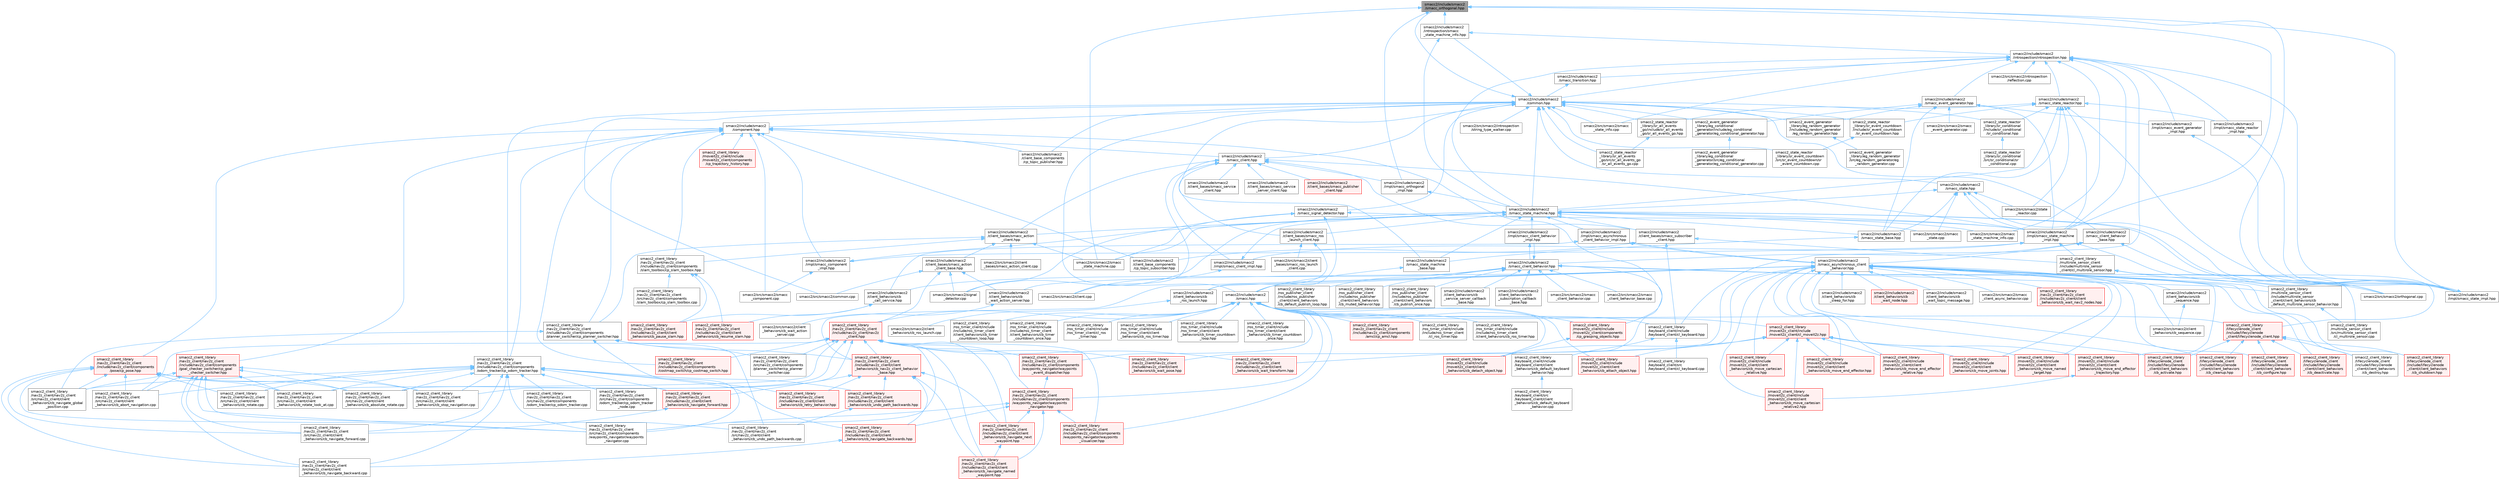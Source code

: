 digraph "smacc2/include/smacc2/smacc_orthogonal.hpp"
{
 // LATEX_PDF_SIZE
  bgcolor="transparent";
  edge [fontname=Helvetica,fontsize=10,labelfontname=Helvetica,labelfontsize=10];
  node [fontname=Helvetica,fontsize=10,shape=box,height=0.2,width=0.4];
  Node1 [label="smacc2/include/smacc2\l/smacc_orthogonal.hpp",height=0.2,width=0.4,color="gray40", fillcolor="grey60", style="filled", fontcolor="black",tooltip=" "];
  Node1 -> Node2 [dir="back",color="steelblue1",style="solid"];
  Node2 [label="smacc2/include/smacc2\l/impl/smacc_orthogonal\l_impl.hpp",height=0.2,width=0.4,color="grey40", fillcolor="white", style="filled",URL="$smacc__orthogonal__impl_8hpp.html",tooltip=" "];
  Node2 -> Node3 [dir="back",color="steelblue1",style="solid"];
  Node3 [label="smacc2/include/smacc2\l/smacc_state_machine.hpp",height=0.2,width=0.4,color="grey40", fillcolor="white", style="filled",URL="$smacc__state__machine_8hpp.html",tooltip=" "];
  Node3 -> Node4 [dir="back",color="steelblue1",style="solid"];
  Node4 [label="smacc2/include/smacc2\l/client_bases/smacc_action\l_client.hpp",height=0.2,width=0.4,color="grey40", fillcolor="white", style="filled",URL="$smacc__action__client_8hpp.html",tooltip=" "];
  Node4 -> Node5 [dir="back",color="steelblue1",style="solid"];
  Node5 [label="smacc2/include/smacc2\l/client_bases/smacc_action\l_client_base.hpp",height=0.2,width=0.4,color="grey40", fillcolor="white", style="filled",URL="$smacc__action__client__base_8hpp.html",tooltip=" "];
  Node5 -> Node6 [dir="back",color="steelblue1",style="solid"];
  Node6 [label="smacc2/include/smacc2\l/client_behaviors/cb\l_wait_action_server.hpp",height=0.2,width=0.4,color="grey40", fillcolor="white", style="filled",URL="$cb__wait__action__server_8hpp.html",tooltip=" "];
  Node6 -> Node7 [dir="back",color="steelblue1",style="solid"];
  Node7 [label="smacc2/src/smacc2/client\l_behaviors/cb_wait_action\l_server.cpp",height=0.2,width=0.4,color="grey40", fillcolor="white", style="filled",URL="$cb__wait__action__server_8cpp.html",tooltip=" "];
  Node5 -> Node8 [dir="back",color="steelblue1",style="solid"];
  Node8 [label="smacc2/src/smacc2/common.cpp",height=0.2,width=0.4,color="grey40", fillcolor="white", style="filled",URL="$src_2smacc2_2common_8cpp.html",tooltip=" "];
  Node5 -> Node9 [dir="back",color="steelblue1",style="solid"];
  Node9 [label="smacc2/src/smacc2/signal\l_detector.cpp",height=0.2,width=0.4,color="grey40", fillcolor="white", style="filled",URL="$signal__detector_8cpp.html",tooltip=" "];
  Node5 -> Node10 [dir="back",color="steelblue1",style="solid"];
  Node10 [label="smacc2_client_library\l/nav2z_client/nav2z_client\l/include/nav2z_client/nav2z\l_client.hpp",height=0.2,width=0.4,color="red", fillcolor="#FFF0F0", style="filled",URL="$nav2z__client_8hpp.html",tooltip=" "];
  Node10 -> Node11 [dir="back",color="steelblue1",style="solid"];
  Node11 [label="smacc2_client_library\l/nav2z_client/nav2z_client\l/include/nav2z_client/client\l_behaviors/cb_nav2z_client_behavior\l_base.hpp",height=0.2,width=0.4,color="red", fillcolor="#FFF0F0", style="filled",URL="$cb__nav2z__client__behavior__base_8hpp.html",tooltip=" "];
  Node11 -> Node20 [dir="back",color="steelblue1",style="solid"];
  Node20 [label="smacc2_client_library\l/nav2z_client/nav2z_client\l/include/nav2z_client/client\l_behaviors/cb_navigate_backwards.hpp",height=0.2,width=0.4,color="red", fillcolor="#FFF0F0", style="filled",URL="$cb__navigate__backwards_8hpp.html",tooltip=" "];
  Node20 -> Node21 [dir="back",color="steelblue1",style="solid"];
  Node21 [label="smacc2_client_library\l/nav2z_client/nav2z_client\l/src/nav2z_client/client\l_behaviors/cb_navigate_backward.cpp",height=0.2,width=0.4,color="grey40", fillcolor="white", style="filled",URL="$cb__navigate__backward_8cpp.html",tooltip=" "];
  Node11 -> Node22 [dir="back",color="steelblue1",style="solid"];
  Node22 [label="smacc2_client_library\l/nav2z_client/nav2z_client\l/include/nav2z_client/client\l_behaviors/cb_navigate_forward.hpp",height=0.2,width=0.4,color="red", fillcolor="#FFF0F0", style="filled",URL="$cb__navigate__forward_8hpp.html",tooltip=" "];
  Node22 -> Node23 [dir="back",color="steelblue1",style="solid"];
  Node23 [label="smacc2_client_library\l/nav2z_client/nav2z_client\l/src/nav2z_client/client\l_behaviors/cb_navigate_forward.cpp",height=0.2,width=0.4,color="grey40", fillcolor="white", style="filled",URL="$cb__navigate__forward_8cpp.html",tooltip=" "];
  Node11 -> Node27 [dir="back",color="steelblue1",style="solid"];
  Node27 [label="smacc2_client_library\l/nav2z_client/nav2z_client\l/include/nav2z_client/client\l_behaviors/cb_navigate_named\l_waypoint.hpp",height=0.2,width=0.4,color="red", fillcolor="#FFF0F0", style="filled",URL="$cb__navigate__named__waypoint_8hpp.html",tooltip=" "];
  Node11 -> Node29 [dir="back",color="steelblue1",style="solid"];
  Node29 [label="smacc2_client_library\l/nav2z_client/nav2z_client\l/include/nav2z_client/client\l_behaviors/cb_navigate_next\l_waypoint.hpp",height=0.2,width=0.4,color="red", fillcolor="#FFF0F0", style="filled",URL="$cb__navigate__next__waypoint_8hpp.html",tooltip=" "];
  Node29 -> Node27 [dir="back",color="steelblue1",style="solid"];
  Node11 -> Node33 [dir="back",color="steelblue1",style="solid"];
  Node33 [label="smacc2_client_library\l/nav2z_client/nav2z_client\l/include/nav2z_client/client\l_behaviors/cb_retry_behavior.hpp",height=0.2,width=0.4,color="red", fillcolor="#FFF0F0", style="filled",URL="$cb__retry__behavior_8hpp.html",tooltip=" "];
  Node11 -> Node38 [dir="back",color="steelblue1",style="solid"];
  Node38 [label="smacc2_client_library\l/nav2z_client/nav2z_client\l/include/nav2z_client/client\l_behaviors/cb_undo_path_backwards.hpp",height=0.2,width=0.4,color="red", fillcolor="#FFF0F0", style="filled",URL="$cb__undo__path__backwards_8hpp.html",tooltip=" "];
  Node38 -> Node39 [dir="back",color="steelblue1",style="solid"];
  Node39 [label="smacc2_client_library\l/nav2z_client/nav2z_client\l/src/nav2z_client/client\l_behaviors/cb_undo_path_backwards.cpp",height=0.2,width=0.4,color="grey40", fillcolor="white", style="filled",URL="$cb__undo__path__backwards_8cpp.html",tooltip=" "];
  Node10 -> Node27 [dir="back",color="steelblue1",style="solid"];
  Node10 -> Node29 [dir="back",color="steelblue1",style="solid"];
  Node10 -> Node41 [dir="back",color="steelblue1",style="solid"];
  Node41 [label="smacc2_client_library\l/nav2z_client/nav2z_client\l/include/nav2z_client/client\l_behaviors/cb_wait_pose.hpp",height=0.2,width=0.4,color="red", fillcolor="#FFF0F0", style="filled",URL="$cb__wait__pose_8hpp.html",tooltip=" "];
  Node10 -> Node43 [dir="back",color="steelblue1",style="solid"];
  Node43 [label="smacc2_client_library\l/nav2z_client/nav2z_client\l/include/nav2z_client/client\l_behaviors/cb_wait_transform.hpp",height=0.2,width=0.4,color="red", fillcolor="#FFF0F0", style="filled",URL="$cb__wait__transform_8hpp.html",tooltip=" "];
  Node10 -> Node45 [dir="back",color="steelblue1",style="solid"];
  Node45 [label="smacc2_client_library\l/nav2z_client/nav2z_client\l/include/nav2z_client/components\l/costmap_switch/cp_costmap_switch.hpp",height=0.2,width=0.4,color="red", fillcolor="#FFF0F0", style="filled",URL="$cp__costmap__switch_8hpp.html",tooltip=" "];
  Node10 -> Node47 [dir="back",color="steelblue1",style="solid"];
  Node47 [label="smacc2_client_library\l/nav2z_client/nav2z_client\l/include/nav2z_client/components\l/waypoints_navigator/waypoints\l_event_dispatcher.hpp",height=0.2,width=0.4,color="red", fillcolor="#FFF0F0", style="filled",URL="$waypoints__event__dispatcher_8hpp.html",tooltip=" "];
  Node47 -> Node48 [dir="back",color="steelblue1",style="solid"];
  Node48 [label="smacc2_client_library\l/nav2z_client/nav2z_client\l/include/nav2z_client/components\l/waypoints_navigator/waypoints\l_navigator.hpp",height=0.2,width=0.4,color="red", fillcolor="#FFF0F0", style="filled",URL="$waypoints__navigator_8hpp.html",tooltip=" "];
  Node48 -> Node20 [dir="back",color="steelblue1",style="solid"];
  Node48 -> Node27 [dir="back",color="steelblue1",style="solid"];
  Node48 -> Node29 [dir="back",color="steelblue1",style="solid"];
  Node48 -> Node49 [dir="back",color="steelblue1",style="solid"];
  Node49 [label="smacc2_client_library\l/nav2z_client/nav2z_client\l/include/nav2z_client/components\l/waypoints_navigator/waypoints\l_visualizer.hpp",height=0.2,width=0.4,color="red", fillcolor="#FFF0F0", style="filled",URL="$waypoints__visualizer_8hpp.html",tooltip=" "];
  Node48 -> Node51 [dir="back",color="steelblue1",style="solid"];
  Node51 [label="smacc2_client_library\l/nav2z_client/nav2z_client\l/src/nav2z_client/components\l/waypoints_navigator/waypoints\l_navigator.cpp",height=0.2,width=0.4,color="grey40", fillcolor="white", style="filled",URL="$waypoints__navigator_8cpp.html",tooltip=" "];
  Node10 -> Node48 [dir="back",color="steelblue1",style="solid"];
  Node10 -> Node49 [dir="back",color="steelblue1",style="solid"];
  Node10 -> Node14 [dir="back",color="steelblue1",style="solid"];
  Node14 [label="smacc2_client_library\l/nav2z_client/nav2z_client\l/src/nav2z_client/client\l_behaviors/cb_abort_navigation.cpp",height=0.2,width=0.4,color="grey40", fillcolor="white", style="filled",URL="$cb__abort__navigation_8cpp.html",tooltip=" "];
  Node10 -> Node19 [dir="back",color="steelblue1",style="solid"];
  Node19 [label="smacc2_client_library\l/nav2z_client/nav2z_client\l/src/nav2z_client/client\l_behaviors/cb_absolute_rotate.cpp",height=0.2,width=0.4,color="grey40", fillcolor="white", style="filled",URL="$cb__absolute__rotate_8cpp.html",tooltip=" "];
  Node10 -> Node18 [dir="back",color="steelblue1",style="solid"];
  Node18 [label="smacc2_client_library\l/nav2z_client/nav2z_client\l/src/nav2z_client/client\l_behaviors/cb_rotate_look_at.cpp",height=0.2,width=0.4,color="grey40", fillcolor="white", style="filled",URL="$cb__rotate__look__at_8cpp.html",tooltip=" "];
  Node10 -> Node15 [dir="back",color="steelblue1",style="solid"];
  Node15 [label="smacc2_client_library\l/nav2z_client/nav2z_client\l/src/nav2z_client/client\l_behaviors/cb_stop_navigation.cpp",height=0.2,width=0.4,color="grey40", fillcolor="white", style="filled",URL="$cb__stop__navigation_8cpp.html",tooltip=" "];
  Node10 -> Node53 [dir="back",color="steelblue1",style="solid"];
  Node53 [label="smacc2_client_library\l/nav2z_client/nav2z_client\l/src/nav2z_client/components\l/planner_switcher/cp_planner\l_switcher.cpp",height=0.2,width=0.4,color="grey40", fillcolor="white", style="filled",URL="$cp__planner__switcher_8cpp.html",tooltip=" "];
  Node10 -> Node51 [dir="back",color="steelblue1",style="solid"];
  Node4 -> Node55 [dir="back",color="steelblue1",style="solid"];
  Node55 [label="smacc2/src/smacc2/client\l_bases/smacc_action_client.cpp",height=0.2,width=0.4,color="grey40", fillcolor="white", style="filled",URL="$smacc__action__client_8cpp.html",tooltip=" "];
  Node4 -> Node56 [dir="back",color="steelblue1",style="solid"];
  Node56 [label="smacc2/src/smacc2/smacc\l_state_machine.cpp",height=0.2,width=0.4,color="grey40", fillcolor="white", style="filled",URL="$smacc__state__machine_8cpp.html",tooltip=" "];
  Node4 -> Node57 [dir="back",color="steelblue1",style="solid"];
  Node57 [label="smacc2_client_library\l/nav2z_client/nav2z_client\l/include/nav2z_client/components\l/planner_switcher/cp_planner_switcher.hpp",height=0.2,width=0.4,color="grey40", fillcolor="white", style="filled",URL="$cp__planner__switcher_8hpp.html",tooltip=" "];
  Node57 -> Node11 [dir="back",color="steelblue1",style="solid"];
  Node57 -> Node26 [dir="back",color="steelblue1",style="solid"];
  Node26 [label="smacc2_client_library\l/nav2z_client/nav2z_client\l/src/nav2z_client/client\l_behaviors/cb_navigate_global\l_position.cpp",height=0.2,width=0.4,color="grey40", fillcolor="white", style="filled",URL="$cb__navigate__global__position_8cpp.html",tooltip=" "];
  Node57 -> Node39 [dir="back",color="steelblue1",style="solid"];
  Node57 -> Node53 [dir="back",color="steelblue1",style="solid"];
  Node57 -> Node51 [dir="back",color="steelblue1",style="solid"];
  Node4 -> Node58 [dir="back",color="steelblue1",style="solid"];
  Node58 [label="smacc2_client_library\l/nav2z_client/nav2z_client\l/include/nav2z_client/components\l/slam_toolbox/cp_slam_toolbox.hpp",height=0.2,width=0.4,color="grey40", fillcolor="white", style="filled",URL="$cp__slam__toolbox_8hpp.html",tooltip=" "];
  Node58 -> Node59 [dir="back",color="steelblue1",style="solid"];
  Node59 [label="smacc2_client_library\l/nav2z_client/nav2z_client\l/include/nav2z_client/client\l_behaviors/cb_pause_slam.hpp",height=0.2,width=0.4,color="red", fillcolor="#FFF0F0", style="filled",URL="$cb__pause__slam_8hpp.html",tooltip=" "];
  Node58 -> Node61 [dir="back",color="steelblue1",style="solid"];
  Node61 [label="smacc2_client_library\l/nav2z_client/nav2z_client\l/include/nav2z_client/client\l_behaviors/cb_resume_slam.hpp",height=0.2,width=0.4,color="red", fillcolor="#FFF0F0", style="filled",URL="$cb__resume__slam_8hpp.html",tooltip=" "];
  Node58 -> Node63 [dir="back",color="steelblue1",style="solid"];
  Node63 [label="smacc2_client_library\l/nav2z_client/nav2z_client\l/src/nav2z_client/components\l/slam_toolbox/cp_slam_toolbox.cpp",height=0.2,width=0.4,color="grey40", fillcolor="white", style="filled",URL="$cp__slam__toolbox_8cpp.html",tooltip=" "];
  Node3 -> Node64 [dir="back",color="steelblue1",style="solid"];
  Node64 [label="smacc2/include/smacc2\l/client_bases/smacc_ros\l_launch_client.hpp",height=0.2,width=0.4,color="grey40", fillcolor="white", style="filled",URL="$smacc__ros__launch__client_8hpp.html",tooltip=" "];
  Node64 -> Node65 [dir="back",color="steelblue1",style="solid"];
  Node65 [label="smacc2/include/smacc2\l/client_behaviors/cb\l_ros_launch.hpp",height=0.2,width=0.4,color="grey40", fillcolor="white", style="filled",URL="$cb__ros__launch_8hpp.html",tooltip=" "];
  Node65 -> Node66 [dir="back",color="steelblue1",style="solid"];
  Node66 [label="smacc2/src/smacc2/client\l_behaviors/cb_ros_launch.cpp",height=0.2,width=0.4,color="grey40", fillcolor="white", style="filled",URL="$cb__ros__launch_8cpp.html",tooltip=" "];
  Node64 -> Node67 [dir="back",color="steelblue1",style="solid"];
  Node67 [label="smacc2/src/smacc2/client\l_bases/smacc_ros_launch\l_client.cpp",height=0.2,width=0.4,color="grey40", fillcolor="white", style="filled",URL="$smacc__ros__launch__client_8cpp.html",tooltip=" "];
  Node3 -> Node68 [dir="back",color="steelblue1",style="solid"];
  Node68 [label="smacc2/include/smacc2\l/client_bases/smacc_subscriber\l_client.hpp",height=0.2,width=0.4,color="grey40", fillcolor="white", style="filled",URL="$smacc__subscriber__client_8hpp.html",tooltip=" "];
  Node68 -> Node69 [dir="back",color="steelblue1",style="solid"];
  Node69 [label="smacc2/include/smacc2\l/client_base_components\l/cp_topic_subscriber.hpp",height=0.2,width=0.4,color="grey40", fillcolor="white", style="filled",URL="$cp__topic__subscriber_8hpp.html",tooltip=" "];
  Node68 -> Node70 [dir="back",color="steelblue1",style="solid"];
  Node70 [label="smacc2_client_library\l/keyboard_client/include\l/keyboard_client/cl_keyboard.hpp",height=0.2,width=0.4,color="grey40", fillcolor="white", style="filled",URL="$cl__keyboard_8hpp.html",tooltip=" "];
  Node70 -> Node71 [dir="back",color="steelblue1",style="solid"];
  Node71 [label="smacc2_client_library\l/keyboard_client/include\l/keyboard_client/client\l_behaviors/cb_default_keyboard\l_behavior.hpp",height=0.2,width=0.4,color="grey40", fillcolor="white", style="filled",URL="$cb__default__keyboard__behavior_8hpp.html",tooltip=" "];
  Node71 -> Node72 [dir="back",color="steelblue1",style="solid"];
  Node72 [label="smacc2_client_library\l/keyboard_client/src\l/keyboard_client/client\l_behaviors/cb_default_keyboard\l_behavior.cpp",height=0.2,width=0.4,color="grey40", fillcolor="white", style="filled",URL="$cb__default__keyboard__behavior_8cpp.html",tooltip=" "];
  Node70 -> Node73 [dir="back",color="steelblue1",style="solid"];
  Node73 [label="smacc2_client_library\l/keyboard_client/src\l/keyboard_client/cl_keyboard.cpp",height=0.2,width=0.4,color="grey40", fillcolor="white", style="filled",URL="$cl__keyboard_8cpp.html",tooltip=" "];
  Node68 -> Node74 [dir="back",color="steelblue1",style="solid"];
  Node74 [label="smacc2_client_library\l/multirole_sensor_client\l/include/multirole_sensor\l_client/cl_multirole_sensor.hpp",height=0.2,width=0.4,color="grey40", fillcolor="white", style="filled",URL="$cl__multirole__sensor_8hpp.html",tooltip=" "];
  Node74 -> Node75 [dir="back",color="steelblue1",style="solid"];
  Node75 [label="smacc2_client_library\l/multirole_sensor_client\l/include/multirole_sensor\l_client/client_behaviors/cb\l_default_multirole_sensor_behavior.hpp",height=0.2,width=0.4,color="grey40", fillcolor="white", style="filled",URL="$cb__default__multirole__sensor__behavior_8hpp.html",tooltip=" "];
  Node75 -> Node76 [dir="back",color="steelblue1",style="solid"];
  Node76 [label="smacc2_client_library\l/multirole_sensor_client\l/src/multirole_sensor_client\l/cl_multirole_sensor.cpp",height=0.2,width=0.4,color="grey40", fillcolor="white", style="filled",URL="$cl__multirole__sensor_8cpp.html",tooltip=" "];
  Node74 -> Node76 [dir="back",color="steelblue1",style="solid"];
  Node3 -> Node77 [dir="back",color="steelblue1",style="solid"];
  Node77 [label="smacc2/include/smacc2\l/impl/smacc_asynchronous\l_client_behavior_impl.hpp",height=0.2,width=0.4,color="grey40", fillcolor="white", style="filled",URL="$smacc__asynchronous__client__behavior__impl_8hpp.html",tooltip=" "];
  Node77 -> Node78 [dir="back",color="steelblue1",style="solid"];
  Node78 [label="smacc2/include/smacc2\l/client_behaviors/cb\l_call_service.hpp",height=0.2,width=0.4,color="grey40", fillcolor="white", style="filled",URL="$cb__call__service_8hpp.html",tooltip=" "];
  Node78 -> Node59 [dir="back",color="steelblue1",style="solid"];
  Node78 -> Node61 [dir="back",color="steelblue1",style="solid"];
  Node77 -> Node79 [dir="back",color="steelblue1",style="solid"];
  Node79 [label="smacc2/include/smacc2\l/smacc_asynchronous_client\l_behavior.hpp",height=0.2,width=0.4,color="grey40", fillcolor="white", style="filled",URL="$smacc__asynchronous__client__behavior_8hpp.html",tooltip=" "];
  Node79 -> Node65 [dir="back",color="steelblue1",style="solid"];
  Node79 -> Node80 [dir="back",color="steelblue1",style="solid"];
  Node80 [label="smacc2/include/smacc2\l/client_behaviors/cb\l_sequence.hpp",height=0.2,width=0.4,color="grey40", fillcolor="white", style="filled",URL="$cb__sequence_8hpp.html",tooltip=" "];
  Node80 -> Node81 [dir="back",color="steelblue1",style="solid"];
  Node81 [label="smacc2/src/smacc2/client\l_behaviors/cb_sequence.cpp",height=0.2,width=0.4,color="grey40", fillcolor="white", style="filled",URL="$cb__sequence_8cpp.html",tooltip=" "];
  Node79 -> Node82 [dir="back",color="steelblue1",style="solid"];
  Node82 [label="smacc2/include/smacc2\l/client_behaviors/cb\l_sleep_for.hpp",height=0.2,width=0.4,color="grey40", fillcolor="white", style="filled",URL="$cb__sleep__for_8hpp.html",tooltip=" "];
  Node79 -> Node6 [dir="back",color="steelblue1",style="solid"];
  Node79 -> Node83 [dir="back",color="steelblue1",style="solid"];
  Node83 [label="smacc2/include/smacc2\l/client_behaviors/cb\l_wait_node.hpp",height=0.2,width=0.4,color="red", fillcolor="#FFF0F0", style="filled",URL="$cb__wait__node_8hpp.html",tooltip=" "];
  Node79 -> Node85 [dir="back",color="steelblue1",style="solid"];
  Node85 [label="smacc2/include/smacc2\l/client_behaviors/cb\l_wait_topic_message.hpp",height=0.2,width=0.4,color="grey40", fillcolor="white", style="filled",URL="$cb__wait__topic__message_8hpp.html",tooltip=" "];
  Node79 -> Node77 [dir="back",color="steelblue1",style="solid"];
  Node79 -> Node86 [dir="back",color="steelblue1",style="solid"];
  Node86 [label="smacc2/include/smacc2\l/smacc.hpp",height=0.2,width=0.4,color="grey40", fillcolor="white", style="filled",URL="$smacc_8hpp.html",tooltip=" "];
  Node86 -> Node70 [dir="back",color="steelblue1",style="solid"];
  Node86 -> Node87 [dir="back",color="steelblue1",style="solid"];
  Node87 [label="smacc2_client_library\l/lifecyclenode_client\l/include/lifecyclenode\l_client/lifecyclenode_client.hpp",height=0.2,width=0.4,color="red", fillcolor="#FFF0F0", style="filled",URL="$lifecyclenode__client_8hpp.html",tooltip=" "];
  Node87 -> Node88 [dir="back",color="steelblue1",style="solid"];
  Node88 [label="smacc2_client_library\l/lifecyclenode_client\l/include/lifecyclenode\l_client/client_behaviors\l/cb_activate.hpp",height=0.2,width=0.4,color="red", fillcolor="#FFF0F0", style="filled",URL="$cb__activate_8hpp.html",tooltip=" "];
  Node87 -> Node90 [dir="back",color="steelblue1",style="solid"];
  Node90 [label="smacc2_client_library\l/lifecyclenode_client\l/include/lifecyclenode\l_client/client_behaviors\l/cb_cleanup.hpp",height=0.2,width=0.4,color="red", fillcolor="#FFF0F0", style="filled",URL="$cb__cleanup_8hpp.html",tooltip=" "];
  Node87 -> Node91 [dir="back",color="steelblue1",style="solid"];
  Node91 [label="smacc2_client_library\l/lifecyclenode_client\l/include/lifecyclenode\l_client/client_behaviors\l/cb_configure.hpp",height=0.2,width=0.4,color="red", fillcolor="#FFF0F0", style="filled",URL="$cb__configure_8hpp.html",tooltip=" "];
  Node87 -> Node92 [dir="back",color="steelblue1",style="solid"];
  Node92 [label="smacc2_client_library\l/lifecyclenode_client\l/include/lifecyclenode\l_client/client_behaviors\l/cb_deactivate.hpp",height=0.2,width=0.4,color="red", fillcolor="#FFF0F0", style="filled",URL="$cb__deactivate_8hpp.html",tooltip=" "];
  Node87 -> Node93 [dir="back",color="steelblue1",style="solid"];
  Node93 [label="smacc2_client_library\l/lifecyclenode_client\l/include/lifecyclenode\l_client/client_behaviors\l/cb_destroy.hpp",height=0.2,width=0.4,color="grey40", fillcolor="white", style="filled",URL="$cb__destroy_8hpp.html",tooltip=" "];
  Node87 -> Node94 [dir="back",color="steelblue1",style="solid"];
  Node94 [label="smacc2_client_library\l/lifecyclenode_client\l/include/lifecyclenode\l_client/client_behaviors\l/cb_shutdown.hpp",height=0.2,width=0.4,color="red", fillcolor="#FFF0F0", style="filled",URL="$cb__shutdown_8hpp.html",tooltip=" "];
  Node86 -> Node96 [dir="back",color="steelblue1",style="solid"];
  Node96 [label="smacc2_client_library\l/moveit2z_client/include\l/moveit2z_client/cl_moveit2z.hpp",height=0.2,width=0.4,color="red", fillcolor="#FFF0F0", style="filled",URL="$cl__moveit2z_8hpp.html",tooltip=" "];
  Node96 -> Node97 [dir="back",color="steelblue1",style="solid"];
  Node97 [label="smacc2_client_library\l/moveit2z_client/include\l/moveit2z_client/client\l_behaviors/cb_attach_object.hpp",height=0.2,width=0.4,color="red", fillcolor="#FFF0F0", style="filled",URL="$cb__attach__object_8hpp.html",tooltip=" "];
  Node96 -> Node100 [dir="back",color="steelblue1",style="solid"];
  Node100 [label="smacc2_client_library\l/moveit2z_client/include\l/moveit2z_client/client\l_behaviors/cb_detach_object.hpp",height=0.2,width=0.4,color="red", fillcolor="#FFF0F0", style="filled",URL="$cb__detach__object_8hpp.html",tooltip=" "];
  Node96 -> Node102 [dir="back",color="steelblue1",style="solid"];
  Node102 [label="smacc2_client_library\l/moveit2z_client/include\l/moveit2z_client/client\l_behaviors/cb_move_cartesian\l_relative.hpp",height=0.2,width=0.4,color="red", fillcolor="#FFF0F0", style="filled",URL="$cb__move__cartesian__relative_8hpp.html",tooltip=" "];
  Node96 -> Node104 [dir="back",color="steelblue1",style="solid"];
  Node104 [label="smacc2_client_library\l/moveit2z_client/include\l/moveit2z_client/client\l_behaviors/cb_move_cartesian\l_relative2.hpp",height=0.2,width=0.4,color="red", fillcolor="#FFF0F0", style="filled",URL="$cb__move__cartesian__relative2_8hpp.html",tooltip=" "];
  Node96 -> Node106 [dir="back",color="steelblue1",style="solid"];
  Node106 [label="smacc2_client_library\l/moveit2z_client/include\l/moveit2z_client/client\l_behaviors/cb_move_end_effector.hpp",height=0.2,width=0.4,color="red", fillcolor="#FFF0F0", style="filled",URL="$cb__move__end__effector_8hpp.html",tooltip=" "];
  Node96 -> Node108 [dir="back",color="steelblue1",style="solid"];
  Node108 [label="smacc2_client_library\l/moveit2z_client/include\l/moveit2z_client/client\l_behaviors/cb_move_end_effector\l_relative.hpp",height=0.2,width=0.4,color="red", fillcolor="#FFF0F0", style="filled",URL="$cb__move__end__effector__relative_8hpp.html",tooltip=" "];
  Node96 -> Node110 [dir="back",color="steelblue1",style="solid"];
  Node110 [label="smacc2_client_library\l/moveit2z_client/include\l/moveit2z_client/client\l_behaviors/cb_move_end_effector\l_trajectory.hpp",height=0.2,width=0.4,color="red", fillcolor="#FFF0F0", style="filled",URL="$cb__move__end__effector__trajectory_8hpp.html",tooltip=" "];
  Node110 -> Node104 [dir="back",color="steelblue1",style="solid"];
  Node96 -> Node122 [dir="back",color="steelblue1",style="solid"];
  Node122 [label="smacc2_client_library\l/moveit2z_client/include\l/moveit2z_client/client\l_behaviors/cb_move_joints.hpp",height=0.2,width=0.4,color="red", fillcolor="#FFF0F0", style="filled",URL="$cb__move__joints_8hpp.html",tooltip=" "];
  Node96 -> Node128 [dir="back",color="steelblue1",style="solid"];
  Node128 [label="smacc2_client_library\l/moveit2z_client/include\l/moveit2z_client/client\l_behaviors/cb_move_named\l_target.hpp",height=0.2,width=0.4,color="red", fillcolor="#FFF0F0", style="filled",URL="$cb__move__named__target_8hpp.html",tooltip=" "];
  Node86 -> Node97 [dir="back",color="steelblue1",style="solid"];
  Node86 -> Node100 [dir="back",color="steelblue1",style="solid"];
  Node86 -> Node131 [dir="back",color="steelblue1",style="solid"];
  Node131 [label="smacc2_client_library\l/moveit2z_client/include\l/moveit2z_client/components\l/cp_grasping_objects.hpp",height=0.2,width=0.4,color="red", fillcolor="#FFF0F0", style="filled",URL="$cp__grasping__objects_8hpp.html",tooltip=" "];
  Node131 -> Node100 [dir="back",color="steelblue1",style="solid"];
  Node86 -> Node133 [dir="back",color="steelblue1",style="solid"];
  Node133 [label="smacc2_client_library\l/nav2z_client/nav2z_client\l/include/nav2z_client/components\l/amcl/cp_amcl.hpp",height=0.2,width=0.4,color="red", fillcolor="#FFF0F0", style="filled",URL="$cp__amcl_8hpp.html",tooltip=" "];
  Node86 -> Node47 [dir="back",color="steelblue1",style="solid"];
  Node86 -> Node48 [dir="back",color="steelblue1",style="solid"];
  Node86 -> Node49 [dir="back",color="steelblue1",style="solid"];
  Node86 -> Node10 [dir="back",color="steelblue1",style="solid"];
  Node86 -> Node135 [dir="back",color="steelblue1",style="solid"];
  Node135 [label="smacc2_client_library\l/ros_timer_client/include\l/include/ros_timer_client\l/cl_ros_timer.hpp",height=0.2,width=0.4,color="grey40", fillcolor="white", style="filled",URL="$include_2ros__timer__client_2cl__ros__timer_8hpp.html",tooltip=" "];
  Node86 -> Node136 [dir="back",color="steelblue1",style="solid"];
  Node136 [label="smacc2_client_library\l/ros_timer_client/include\l/include/ros_timer_client\l/client_behaviors/cb_ros_timer.hpp",height=0.2,width=0.4,color="grey40", fillcolor="white", style="filled",URL="$include_2ros__timer__client_2client__behaviors_2cb__ros__timer_8hpp.html",tooltip=" "];
  Node86 -> Node137 [dir="back",color="steelblue1",style="solid"];
  Node137 [label="smacc2_client_library\l/ros_timer_client/include\l/include/ros_timer_client\l/client_behaviors/cb_timer\l_countdown_loop.hpp",height=0.2,width=0.4,color="grey40", fillcolor="white", style="filled",URL="$include_2ros__timer__client_2client__behaviors_2cb__timer__countdown__loop_8hpp.html",tooltip=" "];
  Node86 -> Node138 [dir="back",color="steelblue1",style="solid"];
  Node138 [label="smacc2_client_library\l/ros_timer_client/include\l/include/ros_timer_client\l/client_behaviors/cb_timer\l_countdown_once.hpp",height=0.2,width=0.4,color="grey40", fillcolor="white", style="filled",URL="$include_2ros__timer__client_2client__behaviors_2cb__timer__countdown__once_8hpp.html",tooltip=" "];
  Node86 -> Node139 [dir="back",color="steelblue1",style="solid"];
  Node139 [label="smacc2_client_library\l/ros_timer_client/include\l/ros_timer_client/cl_ros\l_timer.hpp",height=0.2,width=0.4,color="grey40", fillcolor="white", style="filled",URL="$ros__timer__client_2cl__ros__timer_8hpp.html",tooltip=" "];
  Node86 -> Node140 [dir="back",color="steelblue1",style="solid"];
  Node140 [label="smacc2_client_library\l/ros_timer_client/include\l/ros_timer_client/client\l_behaviors/cb_ros_timer.hpp",height=0.2,width=0.4,color="grey40", fillcolor="white", style="filled",URL="$ros__timer__client_2client__behaviors_2cb__ros__timer_8hpp.html",tooltip=" "];
  Node86 -> Node141 [dir="back",color="steelblue1",style="solid"];
  Node141 [label="smacc2_client_library\l/ros_timer_client/include\l/ros_timer_client/client\l_behaviors/cb_timer_countdown\l_loop.hpp",height=0.2,width=0.4,color="grey40", fillcolor="white", style="filled",URL="$ros__timer__client_2client__behaviors_2cb__timer__countdown__loop_8hpp.html",tooltip=" "];
  Node86 -> Node142 [dir="back",color="steelblue1",style="solid"];
  Node142 [label="smacc2_client_library\l/ros_timer_client/include\l/ros_timer_client/client\l_behaviors/cb_timer_countdown\l_once.hpp",height=0.2,width=0.4,color="grey40", fillcolor="white", style="filled",URL="$ros__timer__client_2client__behaviors_2cb__timer__countdown__once_8hpp.html",tooltip=" "];
  Node79 -> Node81 [dir="back",color="steelblue1",style="solid"];
  Node79 -> Node143 [dir="back",color="steelblue1",style="solid"];
  Node143 [label="smacc2/src/smacc2/smacc\l_client_async_behavior.cpp",height=0.2,width=0.4,color="grey40", fillcolor="white", style="filled",URL="$smacc__client__async__behavior_8cpp.html",tooltip=" "];
  Node79 -> Node88 [dir="back",color="steelblue1",style="solid"];
  Node79 -> Node90 [dir="back",color="steelblue1",style="solid"];
  Node79 -> Node91 [dir="back",color="steelblue1",style="solid"];
  Node79 -> Node92 [dir="back",color="steelblue1",style="solid"];
  Node79 -> Node93 [dir="back",color="steelblue1",style="solid"];
  Node79 -> Node94 [dir="back",color="steelblue1",style="solid"];
  Node79 -> Node102 [dir="back",color="steelblue1",style="solid"];
  Node79 -> Node104 [dir="back",color="steelblue1",style="solid"];
  Node79 -> Node106 [dir="back",color="steelblue1",style="solid"];
  Node79 -> Node108 [dir="back",color="steelblue1",style="solid"];
  Node79 -> Node110 [dir="back",color="steelblue1",style="solid"];
  Node79 -> Node122 [dir="back",color="steelblue1",style="solid"];
  Node79 -> Node128 [dir="back",color="steelblue1",style="solid"];
  Node79 -> Node11 [dir="back",color="steelblue1",style="solid"];
  Node79 -> Node144 [dir="back",color="steelblue1",style="solid"];
  Node144 [label="smacc2_client_library\l/nav2z_client/nav2z_client\l/include/nav2z_client/client\l_behaviors/cb_wait_nav2_nodes.hpp",height=0.2,width=0.4,color="red", fillcolor="#FFF0F0", style="filled",URL="$cb__wait__nav2__nodes_8hpp.html",tooltip=" "];
  Node79 -> Node41 [dir="back",color="steelblue1",style="solid"];
  Node79 -> Node43 [dir="back",color="steelblue1",style="solid"];
  Node3 -> Node146 [dir="back",color="steelblue1",style="solid"];
  Node146 [label="smacc2/include/smacc2\l/impl/smacc_client_behavior\l_impl.hpp",height=0.2,width=0.4,color="grey40", fillcolor="white", style="filled",URL="$smacc__client__behavior__impl_8hpp.html",tooltip=" "];
  Node146 -> Node147 [dir="back",color="steelblue1",style="solid"];
  Node147 [label="smacc2/include/smacc2\l/smacc_client_behavior.hpp",height=0.2,width=0.4,color="grey40", fillcolor="white", style="filled",URL="$smacc__client__behavior_8hpp.html",tooltip=" "];
  Node147 -> Node78 [dir="back",color="steelblue1",style="solid"];
  Node147 -> Node148 [dir="back",color="steelblue1",style="solid"];
  Node148 [label="smacc2/include/smacc2\l/client_behaviors/cb\l_service_server_callback\l_base.hpp",height=0.2,width=0.4,color="grey40", fillcolor="white", style="filled",URL="$cb__service__server__callback__base_8hpp.html",tooltip=" "];
  Node147 -> Node149 [dir="back",color="steelblue1",style="solid"];
  Node149 [label="smacc2/include/smacc2\l/client_behaviors/cb\l_subscription_callback\l_base.hpp",height=0.2,width=0.4,color="grey40", fillcolor="white", style="filled",URL="$cb__subscription__callback__base_8hpp.html",tooltip=" "];
  Node147 -> Node146 [dir="back",color="steelblue1",style="solid"];
  Node147 -> Node150 [dir="back",color="steelblue1",style="solid"];
  Node150 [label="smacc2/include/smacc2\l/impl/smacc_state_impl.hpp",height=0.2,width=0.4,color="grey40", fillcolor="white", style="filled",URL="$smacc__state__impl_8hpp.html",tooltip=" "];
  Node150 -> Node3 [dir="back",color="steelblue1",style="solid"];
  Node147 -> Node151 [dir="back",color="steelblue1",style="solid"];
  Node151 [label="smacc2/src/smacc2/orthogonal.cpp",height=0.2,width=0.4,color="grey40", fillcolor="white", style="filled",URL="$orthogonal_8cpp.html",tooltip=" "];
  Node147 -> Node152 [dir="back",color="steelblue1",style="solid"];
  Node152 [label="smacc2/src/smacc2/smacc\l_client_behavior.cpp",height=0.2,width=0.4,color="grey40", fillcolor="white", style="filled",URL="$smacc__client__behavior_8cpp.html",tooltip=" "];
  Node147 -> Node153 [dir="back",color="steelblue1",style="solid"];
  Node153 [label="smacc2/src/smacc2/smacc\l_client_behavior_base.cpp",height=0.2,width=0.4,color="grey40", fillcolor="white", style="filled",URL="$smacc__client__behavior__base_8cpp.html",tooltip=" "];
  Node147 -> Node71 [dir="back",color="steelblue1",style="solid"];
  Node147 -> Node75 [dir="back",color="steelblue1",style="solid"];
  Node147 -> Node154 [dir="back",color="steelblue1",style="solid"];
  Node154 [label="smacc2_client_library\l/ros_publisher_client\l/include/ros_publisher\l_client/client_behaviors\l/cb_default_publish_loop.hpp",height=0.2,width=0.4,color="grey40", fillcolor="white", style="filled",URL="$cb__default__publish__loop_8hpp.html",tooltip=" "];
  Node147 -> Node155 [dir="back",color="steelblue1",style="solid"];
  Node155 [label="smacc2_client_library\l/ros_publisher_client\l/include/ros_publisher\l_client/client_behaviors\l/cb_muted_behavior.hpp",height=0.2,width=0.4,color="grey40", fillcolor="white", style="filled",URL="$cb__muted__behavior_8hpp.html",tooltip=" "];
  Node147 -> Node156 [dir="back",color="steelblue1",style="solid"];
  Node156 [label="smacc2_client_library\l/ros_publisher_client\l/include/ros_publisher\l_client/client_behaviors\l/cb_publish_once.hpp",height=0.2,width=0.4,color="grey40", fillcolor="white", style="filled",URL="$cb__publish__once_8hpp.html",tooltip=" "];
  Node3 -> Node150 [dir="back",color="steelblue1",style="solid"];
  Node3 -> Node157 [dir="back",color="steelblue1",style="solid"];
  Node157 [label="smacc2/include/smacc2\l/impl/smacc_state_machine\l_impl.hpp",height=0.2,width=0.4,color="grey40", fillcolor="white", style="filled",URL="$smacc__state__machine__impl_8hpp.html",tooltip=" "];
  Node157 -> Node158 [dir="back",color="steelblue1",style="solid"];
  Node158 [label="smacc2/include/smacc2\l/impl/smacc_client_impl.hpp",height=0.2,width=0.4,color="grey40", fillcolor="white", style="filled",URL="$smacc__client__impl_8hpp.html",tooltip=" "];
  Node158 -> Node3 [dir="back",color="steelblue1",style="solid"];
  Node158 -> Node159 [dir="back",color="steelblue1",style="solid"];
  Node159 [label="smacc2/src/smacc2/client.cpp",height=0.2,width=0.4,color="grey40", fillcolor="white", style="filled",URL="$client_8cpp.html",tooltip=" "];
  Node157 -> Node160 [dir="back",color="steelblue1",style="solid"];
  Node160 [label="smacc2/include/smacc2\l/impl/smacc_component\l_impl.hpp",height=0.2,width=0.4,color="grey40", fillcolor="white", style="filled",URL="$smacc__component__impl_8hpp.html",tooltip=" "];
  Node160 -> Node3 [dir="back",color="steelblue1",style="solid"];
  Node160 -> Node161 [dir="back",color="steelblue1",style="solid"];
  Node161 [label="smacc2/src/smacc2/smacc\l_component.cpp",height=0.2,width=0.4,color="grey40", fillcolor="white", style="filled",URL="$smacc__component_8cpp.html",tooltip=" "];
  Node157 -> Node151 [dir="back",color="steelblue1",style="solid"];
  Node157 -> Node74 [dir="back",color="steelblue1",style="solid"];
  Node3 -> Node162 [dir="back",color="steelblue1",style="solid"];
  Node162 [label="smacc2/include/smacc2\l/smacc_state_base.hpp",height=0.2,width=0.4,color="grey40", fillcolor="white", style="filled",URL="$smacc__state__base_8hpp.html",tooltip=" "];
  Node162 -> Node163 [dir="back",color="steelblue1",style="solid"];
  Node163 [label="smacc2/include/smacc2\l/smacc_state_machine\l_base.hpp",height=0.2,width=0.4,color="grey40", fillcolor="white", style="filled",URL="$smacc__state__machine__base_8hpp.html",tooltip=" "];
  Node163 -> Node86 [dir="back",color="steelblue1",style="solid"];
  Node3 -> Node163 [dir="back",color="steelblue1",style="solid"];
  Node3 -> Node9 [dir="back",color="steelblue1",style="solid"];
  Node3 -> Node164 [dir="back",color="steelblue1",style="solid"];
  Node164 [label="smacc2/src/smacc2/smacc\l_state.cpp",height=0.2,width=0.4,color="grey40", fillcolor="white", style="filled",URL="$smacc__state_8cpp.html",tooltip=" "];
  Node3 -> Node56 [dir="back",color="steelblue1",style="solid"];
  Node3 -> Node165 [dir="back",color="steelblue1",style="solid"];
  Node165 [label="smacc2/src/smacc2/smacc\l_state_machine_info.cpp",height=0.2,width=0.4,color="grey40", fillcolor="white", style="filled",URL="$smacc__state__machine__info_8cpp.html",tooltip=" "];
  Node1 -> Node150 [dir="back",color="steelblue1",style="solid"];
  Node1 -> Node157 [dir="back",color="steelblue1",style="solid"];
  Node1 -> Node166 [dir="back",color="steelblue1",style="solid"];
  Node166 [label="smacc2/include/smacc2\l/introspection/smacc\l_state_machine_info.hpp",height=0.2,width=0.4,color="grey40", fillcolor="white", style="filled",URL="$smacc__state__machine__info_8hpp.html",tooltip=" "];
  Node166 -> Node167 [dir="back",color="steelblue1",style="solid"];
  Node167 [label="smacc2/include/smacc2\l/introspection/introspection.hpp",height=0.2,width=0.4,color="grey40", fillcolor="white", style="filled",URL="$introspection_8hpp.html",tooltip=" "];
  Node167 -> Node168 [dir="back",color="steelblue1",style="solid"];
  Node168 [label="smacc2/include/smacc2\l/common.hpp",height=0.2,width=0.4,color="grey40", fillcolor="white", style="filled",URL="$include_2smacc2_2common_8hpp.html",tooltip=" "];
  Node168 -> Node169 [dir="back",color="steelblue1",style="solid"];
  Node169 [label="smacc2/include/smacc2\l/client_base_components\l/cp_topic_publisher.hpp",height=0.2,width=0.4,color="grey40", fillcolor="white", style="filled",URL="$cp__topic__publisher_8hpp.html",tooltip=" "];
  Node168 -> Node170 [dir="back",color="steelblue1",style="solid"];
  Node170 [label="smacc2/include/smacc2\l/component.hpp",height=0.2,width=0.4,color="grey40", fillcolor="white", style="filled",URL="$component_8hpp.html",tooltip=" "];
  Node170 -> Node169 [dir="back",color="steelblue1",style="solid"];
  Node170 -> Node69 [dir="back",color="steelblue1",style="solid"];
  Node170 -> Node160 [dir="back",color="steelblue1",style="solid"];
  Node170 -> Node171 [dir="back",color="steelblue1",style="solid"];
  Node171 [label="smacc2/include/smacc2\l/smacc_client.hpp",height=0.2,width=0.4,color="grey40", fillcolor="white", style="filled",URL="$smacc__client_8hpp.html",tooltip=" "];
  Node171 -> Node4 [dir="back",color="steelblue1",style="solid"];
  Node171 -> Node172 [dir="back",color="steelblue1",style="solid"];
  Node172 [label="smacc2/include/smacc2\l/client_bases/smacc_publisher\l_client.hpp",height=0.2,width=0.4,color="red", fillcolor="#FFF0F0", style="filled",URL="$smacc__publisher__client_8hpp.html",tooltip=" "];
  Node171 -> Node64 [dir="back",color="steelblue1",style="solid"];
  Node171 -> Node176 [dir="back",color="steelblue1",style="solid"];
  Node176 [label="smacc2/include/smacc2\l/client_bases/smacc_service\l_client.hpp",height=0.2,width=0.4,color="grey40", fillcolor="white", style="filled",URL="$smacc__service__client_8hpp.html",tooltip=" "];
  Node171 -> Node177 [dir="back",color="steelblue1",style="solid"];
  Node177 [label="smacc2/include/smacc2\l/client_bases/smacc_service\l_server_client.hpp",height=0.2,width=0.4,color="grey40", fillcolor="white", style="filled",URL="$smacc__service__server__client_8hpp.html",tooltip=" "];
  Node171 -> Node68 [dir="back",color="steelblue1",style="solid"];
  Node171 -> Node158 [dir="back",color="steelblue1",style="solid"];
  Node171 -> Node2 [dir="back",color="steelblue1",style="solid"];
  Node171 -> Node157 [dir="back",color="steelblue1",style="solid"];
  Node171 -> Node159 [dir="back",color="steelblue1",style="solid"];
  Node170 -> Node161 [dir="back",color="steelblue1",style="solid"];
  Node170 -> Node131 [dir="back",color="steelblue1",style="solid"];
  Node170 -> Node178 [dir="back",color="steelblue1",style="solid"];
  Node178 [label="smacc2_client_library\l/moveit2z_client/include\l/moveit2z_client/components\l/cp_trajectory_history.hpp",height=0.2,width=0.4,color="red", fillcolor="#FFF0F0", style="filled",URL="$cp__trajectory__history_8hpp.html",tooltip=" "];
  Node170 -> Node45 [dir="back",color="steelblue1",style="solid"];
  Node170 -> Node180 [dir="back",color="steelblue1",style="solid"];
  Node180 [label="smacc2_client_library\l/nav2z_client/nav2z_client\l/include/nav2z_client/components\l/goal_checker_switcher/cp_goal\l_checker_switcher.hpp",height=0.2,width=0.4,color="red", fillcolor="#FFF0F0", style="filled",URL="$cp__goal__checker__switcher_8hpp.html",tooltip=" "];
  Node180 -> Node14 [dir="back",color="steelblue1",style="solid"];
  Node180 -> Node19 [dir="back",color="steelblue1",style="solid"];
  Node180 -> Node21 [dir="back",color="steelblue1",style="solid"];
  Node180 -> Node23 [dir="back",color="steelblue1",style="solid"];
  Node180 -> Node26 [dir="back",color="steelblue1",style="solid"];
  Node180 -> Node18 [dir="back",color="steelblue1",style="solid"];
  Node180 -> Node15 [dir="back",color="steelblue1",style="solid"];
  Node180 -> Node39 [dir="back",color="steelblue1",style="solid"];
  Node180 -> Node51 [dir="back",color="steelblue1",style="solid"];
  Node170 -> Node182 [dir="back",color="steelblue1",style="solid"];
  Node182 [label="smacc2_client_library\l/nav2z_client/nav2z_client\l/include/nav2z_client/components\l/odom_tracker/cp_odom_tracker.hpp",height=0.2,width=0.4,color="grey40", fillcolor="white", style="filled",URL="$cp__odom__tracker_8hpp.html",tooltip=" "];
  Node182 -> Node20 [dir="back",color="steelblue1",style="solid"];
  Node182 -> Node22 [dir="back",color="steelblue1",style="solid"];
  Node182 -> Node33 [dir="back",color="steelblue1",style="solid"];
  Node182 -> Node38 [dir="back",color="steelblue1",style="solid"];
  Node182 -> Node14 [dir="back",color="steelblue1",style="solid"];
  Node182 -> Node19 [dir="back",color="steelblue1",style="solid"];
  Node182 -> Node21 [dir="back",color="steelblue1",style="solid"];
  Node182 -> Node23 [dir="back",color="steelblue1",style="solid"];
  Node182 -> Node26 [dir="back",color="steelblue1",style="solid"];
  Node182 -> Node35 [dir="back",color="steelblue1",style="solid"];
  Node35 [label="smacc2_client_library\l/nav2z_client/nav2z_client\l/src/nav2z_client/client\l_behaviors/cb_rotate.cpp",height=0.2,width=0.4,color="grey40", fillcolor="white", style="filled",URL="$cb__rotate_8cpp.html",tooltip=" "];
  Node182 -> Node18 [dir="back",color="steelblue1",style="solid"];
  Node182 -> Node15 [dir="back",color="steelblue1",style="solid"];
  Node182 -> Node183 [dir="back",color="steelblue1",style="solid"];
  Node183 [label="smacc2_client_library\l/nav2z_client/nav2z_client\l/src/nav2z_client/components\l/odom_tracker/cp_odom_tracker.cpp",height=0.2,width=0.4,color="grey40", fillcolor="white", style="filled",URL="$cp__odom__tracker_8cpp.html",tooltip=" "];
  Node182 -> Node184 [dir="back",color="steelblue1",style="solid"];
  Node184 [label="smacc2_client_library\l/nav2z_client/nav2z_client\l/src/nav2z_client/components\l/odom_tracker/cp_odom_tracker\l_node.cpp",height=0.2,width=0.4,color="grey40", fillcolor="white", style="filled",URL="$cp__odom__tracker__node_8cpp.html",tooltip=" "];
  Node182 -> Node51 [dir="back",color="steelblue1",style="solid"];
  Node170 -> Node57 [dir="back",color="steelblue1",style="solid"];
  Node170 -> Node185 [dir="back",color="steelblue1",style="solid"];
  Node185 [label="smacc2_client_library\l/nav2z_client/nav2z_client\l/include/nav2z_client/components\l/pose/cp_pose.hpp",height=0.2,width=0.4,color="red", fillcolor="#FFF0F0", style="filled",URL="$cp__pose_8hpp.html",tooltip=" "];
  Node185 -> Node14 [dir="back",color="steelblue1",style="solid"];
  Node185 -> Node19 [dir="back",color="steelblue1",style="solid"];
  Node185 -> Node21 [dir="back",color="steelblue1",style="solid"];
  Node185 -> Node23 [dir="back",color="steelblue1",style="solid"];
  Node185 -> Node26 [dir="back",color="steelblue1",style="solid"];
  Node185 -> Node35 [dir="back",color="steelblue1",style="solid"];
  Node185 -> Node18 [dir="back",color="steelblue1",style="solid"];
  Node185 -> Node15 [dir="back",color="steelblue1",style="solid"];
  Node185 -> Node51 [dir="back",color="steelblue1",style="solid"];
  Node170 -> Node58 [dir="back",color="steelblue1",style="solid"];
  Node168 -> Node166 [dir="back",color="steelblue1",style="solid"];
  Node168 -> Node86 [dir="back",color="steelblue1",style="solid"];
  Node168 -> Node171 [dir="back",color="steelblue1",style="solid"];
  Node168 -> Node187 [dir="back",color="steelblue1",style="solid"];
  Node187 [label="smacc2/include/smacc2\l/smacc_client_behavior\l_base.hpp",height=0.2,width=0.4,color="grey40", fillcolor="white", style="filled",URL="$smacc__client__behavior__base_8hpp.html",tooltip=" "];
  Node187 -> Node79 [dir="back",color="steelblue1",style="solid"];
  Node187 -> Node147 [dir="back",color="steelblue1",style="solid"];
  Node187 -> Node87 [dir="back",color="steelblue1",style="solid"];
  Node168 -> Node1 [dir="back",color="steelblue1",style="solid"];
  Node168 -> Node188 [dir="back",color="steelblue1",style="solid"];
  Node188 [label="smacc2/include/smacc2\l/smacc_signal_detector.hpp",height=0.2,width=0.4,color="grey40", fillcolor="white", style="filled",URL="$smacc__signal__detector_8hpp.html",tooltip=" "];
  Node188 -> Node157 [dir="back",color="steelblue1",style="solid"];
  Node188 -> Node86 [dir="back",color="steelblue1",style="solid"];
  Node188 -> Node9 [dir="back",color="steelblue1",style="solid"];
  Node188 -> Node56 [dir="back",color="steelblue1",style="solid"];
  Node168 -> Node189 [dir="back",color="steelblue1",style="solid"];
  Node189 [label="smacc2/include/smacc2\l/smacc_state.hpp",height=0.2,width=0.4,color="grey40", fillcolor="white", style="filled",URL="$smacc__state_8hpp.html",tooltip=" "];
  Node189 -> Node150 [dir="back",color="steelblue1",style="solid"];
  Node189 -> Node157 [dir="back",color="steelblue1",style="solid"];
  Node189 -> Node162 [dir="back",color="steelblue1",style="solid"];
  Node189 -> Node3 [dir="back",color="steelblue1",style="solid"];
  Node189 -> Node164 [dir="back",color="steelblue1",style="solid"];
  Node189 -> Node190 [dir="back",color="steelblue1",style="solid"];
  Node190 [label="smacc2/src/smacc2/state\l_reactor.cpp",height=0.2,width=0.4,color="grey40", fillcolor="white", style="filled",URL="$state__reactor_8cpp.html",tooltip=" "];
  Node168 -> Node3 [dir="back",color="steelblue1",style="solid"];
  Node168 -> Node163 [dir="back",color="steelblue1",style="solid"];
  Node168 -> Node8 [dir="back",color="steelblue1",style="solid"];
  Node168 -> Node191 [dir="back",color="steelblue1",style="solid"];
  Node191 [label="smacc2/src/smacc2/introspection\l/string_type_walker.cpp",height=0.2,width=0.4,color="grey40", fillcolor="white", style="filled",URL="$string__type__walker_8cpp.html",tooltip=" "];
  Node168 -> Node192 [dir="back",color="steelblue1",style="solid"];
  Node192 [label="smacc2/src/smacc2/smacc\l_state_info.cpp",height=0.2,width=0.4,color="grey40", fillcolor="white", style="filled",URL="$smacc__state__info_8cpp.html",tooltip=" "];
  Node168 -> Node182 [dir="back",color="steelblue1",style="solid"];
  Node168 -> Node193 [dir="back",color="steelblue1",style="solid"];
  Node193 [label="smacc2_event_generator\l_library/eg_conditional\l_generator/include/eg_conditional\l_generator/eg_conditional_generator.hpp",height=0.2,width=0.4,color="grey40", fillcolor="white", style="filled",URL="$eg__conditional__generator_8hpp.html",tooltip=" "];
  Node193 -> Node194 [dir="back",color="steelblue1",style="solid"];
  Node194 [label="smacc2_event_generator\l_library/eg_conditional\l_generator/src/eg_conditional\l_generator/eg_conditional_generator.cpp",height=0.2,width=0.4,color="grey40", fillcolor="white", style="filled",URL="$eg__conditional__generator_8cpp.html",tooltip=" "];
  Node168 -> Node195 [dir="back",color="steelblue1",style="solid"];
  Node195 [label="smacc2_event_generator\l_library/eg_random_generator\l/include/eg_random_generator\l/eg_random_generator.hpp",height=0.2,width=0.4,color="grey40", fillcolor="white", style="filled",URL="$eg__random__generator_8hpp.html",tooltip=" "];
  Node195 -> Node196 [dir="back",color="steelblue1",style="solid"];
  Node196 [label="smacc2_event_generator\l_library/eg_random_generator\l/src/eg_random_generator/eg\l_random_generator.cpp",height=0.2,width=0.4,color="grey40", fillcolor="white", style="filled",URL="$eg__random__generator_8cpp.html",tooltip=" "];
  Node168 -> Node197 [dir="back",color="steelblue1",style="solid"];
  Node197 [label="smacc2_state_reactor\l_library/sr_all_events\l_go/include/sr_all_events\l_go/sr_all_events_go.hpp",height=0.2,width=0.4,color="grey40", fillcolor="white", style="filled",URL="$sr__all__events__go_8hpp.html",tooltip=" "];
  Node197 -> Node198 [dir="back",color="steelblue1",style="solid"];
  Node198 [label="smacc2_state_reactor\l_library/sr_all_events\l_go/src/sr_all_events_go\l/sr_all_events_go.cpp",height=0.2,width=0.4,color="grey40", fillcolor="white", style="filled",URL="$sr__all__events__go_8cpp.html",tooltip=" "];
  Node168 -> Node198 [dir="back",color="steelblue1",style="solid"];
  Node168 -> Node199 [dir="back",color="steelblue1",style="solid"];
  Node199 [label="smacc2_state_reactor\l_library/sr_conditional\l/include/sr_conditional\l/sr_conditional.hpp",height=0.2,width=0.4,color="grey40", fillcolor="white", style="filled",URL="$sr__conditional_8hpp.html",tooltip=" "];
  Node199 -> Node200 [dir="back",color="steelblue1",style="solid"];
  Node200 [label="smacc2_state_reactor\l_library/sr_conditional\l/src/sr_conditional/sr\l_conditional.cpp",height=0.2,width=0.4,color="grey40", fillcolor="white", style="filled",URL="$sr__conditional_8cpp.html",tooltip=" "];
  Node168 -> Node201 [dir="back",color="steelblue1",style="solid"];
  Node201 [label="smacc2_state_reactor\l_library/sr_event_countdown\l/include/sr_event_countdown\l/sr_event_countdown.hpp",height=0.2,width=0.4,color="grey40", fillcolor="white", style="filled",URL="$sr__event__countdown_8hpp.html",tooltip=" "];
  Node201 -> Node202 [dir="back",color="steelblue1",style="solid"];
  Node202 [label="smacc2_state_reactor\l_library/sr_event_countdown\l/src/sr_event_countdown/sr\l_event_countdown.cpp",height=0.2,width=0.4,color="grey40", fillcolor="white", style="filled",URL="$sr__event__countdown_8cpp.html",tooltip=" "];
  Node168 -> Node202 [dir="back",color="steelblue1",style="solid"];
  Node167 -> Node203 [dir="back",color="steelblue1",style="solid"];
  Node203 [label="smacc2/include/smacc2\l/impl/smacc_event_generator\l_impl.hpp",height=0.2,width=0.4,color="grey40", fillcolor="white", style="filled",URL="$smacc__event__generator__impl_8hpp.html",tooltip=" "];
  Node203 -> Node150 [dir="back",color="steelblue1",style="solid"];
  Node167 -> Node150 [dir="back",color="steelblue1",style="solid"];
  Node167 -> Node157 [dir="back",color="steelblue1",style="solid"];
  Node167 -> Node204 [dir="back",color="steelblue1",style="solid"];
  Node204 [label="smacc2/include/smacc2\l/impl/smacc_state_reactor\l_impl.hpp",height=0.2,width=0.4,color="grey40", fillcolor="white", style="filled",URL="$smacc__state__reactor__impl_8hpp.html",tooltip=" "];
  Node204 -> Node150 [dir="back",color="steelblue1",style="solid"];
  Node167 -> Node205 [dir="back",color="steelblue1",style="solid"];
  Node205 [label="smacc2/include/smacc2\l/smacc_event_generator.hpp",height=0.2,width=0.4,color="grey40", fillcolor="white", style="filled",URL="$smacc__event__generator_8hpp.html",tooltip=" "];
  Node205 -> Node203 [dir="back",color="steelblue1",style="solid"];
  Node205 -> Node157 [dir="back",color="steelblue1",style="solid"];
  Node205 -> Node162 [dir="back",color="steelblue1",style="solid"];
  Node205 -> Node206 [dir="back",color="steelblue1",style="solid"];
  Node206 [label="smacc2/src/smacc2/smacc\l_event_generator.cpp",height=0.2,width=0.4,color="grey40", fillcolor="white", style="filled",URL="$smacc__event__generator_8cpp.html",tooltip=" "];
  Node205 -> Node193 [dir="back",color="steelblue1",style="solid"];
  Node205 -> Node195 [dir="back",color="steelblue1",style="solid"];
  Node167 -> Node3 [dir="back",color="steelblue1",style="solid"];
  Node167 -> Node207 [dir="back",color="steelblue1",style="solid"];
  Node207 [label="smacc2/include/smacc2\l/smacc_state_reactor.hpp",height=0.2,width=0.4,color="grey40", fillcolor="white", style="filled",URL="$smacc__state__reactor_8hpp.html",tooltip=" "];
  Node207 -> Node150 [dir="back",color="steelblue1",style="solid"];
  Node207 -> Node157 [dir="back",color="steelblue1",style="solid"];
  Node207 -> Node204 [dir="back",color="steelblue1",style="solid"];
  Node207 -> Node162 [dir="back",color="steelblue1",style="solid"];
  Node207 -> Node3 [dir="back",color="steelblue1",style="solid"];
  Node207 -> Node190 [dir="back",color="steelblue1",style="solid"];
  Node207 -> Node197 [dir="back",color="steelblue1",style="solid"];
  Node207 -> Node199 [dir="back",color="steelblue1",style="solid"];
  Node207 -> Node201 [dir="back",color="steelblue1",style="solid"];
  Node167 -> Node208 [dir="back",color="steelblue1",style="solid"];
  Node208 [label="smacc2/include/smacc2\l/smacc_transition.hpp",height=0.2,width=0.4,color="grey40", fillcolor="white", style="filled",URL="$smacc__transition_8hpp.html",tooltip=" "];
  Node208 -> Node168 [dir="back",color="steelblue1",style="solid"];
  Node167 -> Node209 [dir="back",color="steelblue1",style="solid"];
  Node209 [label="smacc2/src/smacc2/introspection\l/reflection.cpp",height=0.2,width=0.4,color="grey40", fillcolor="white", style="filled",URL="$reflection_8cpp.html",tooltip=" "];
  Node167 -> Node192 [dir="back",color="steelblue1",style="solid"];
  Node167 -> Node165 [dir="back",color="steelblue1",style="solid"];
  Node167 -> Node70 [dir="back",color="steelblue1",style="solid"];
  Node166 -> Node3 [dir="back",color="steelblue1",style="solid"];
  Node1 -> Node151 [dir="back",color="steelblue1",style="solid"];
  Node1 -> Node56 [dir="back",color="steelblue1",style="solid"];
}
